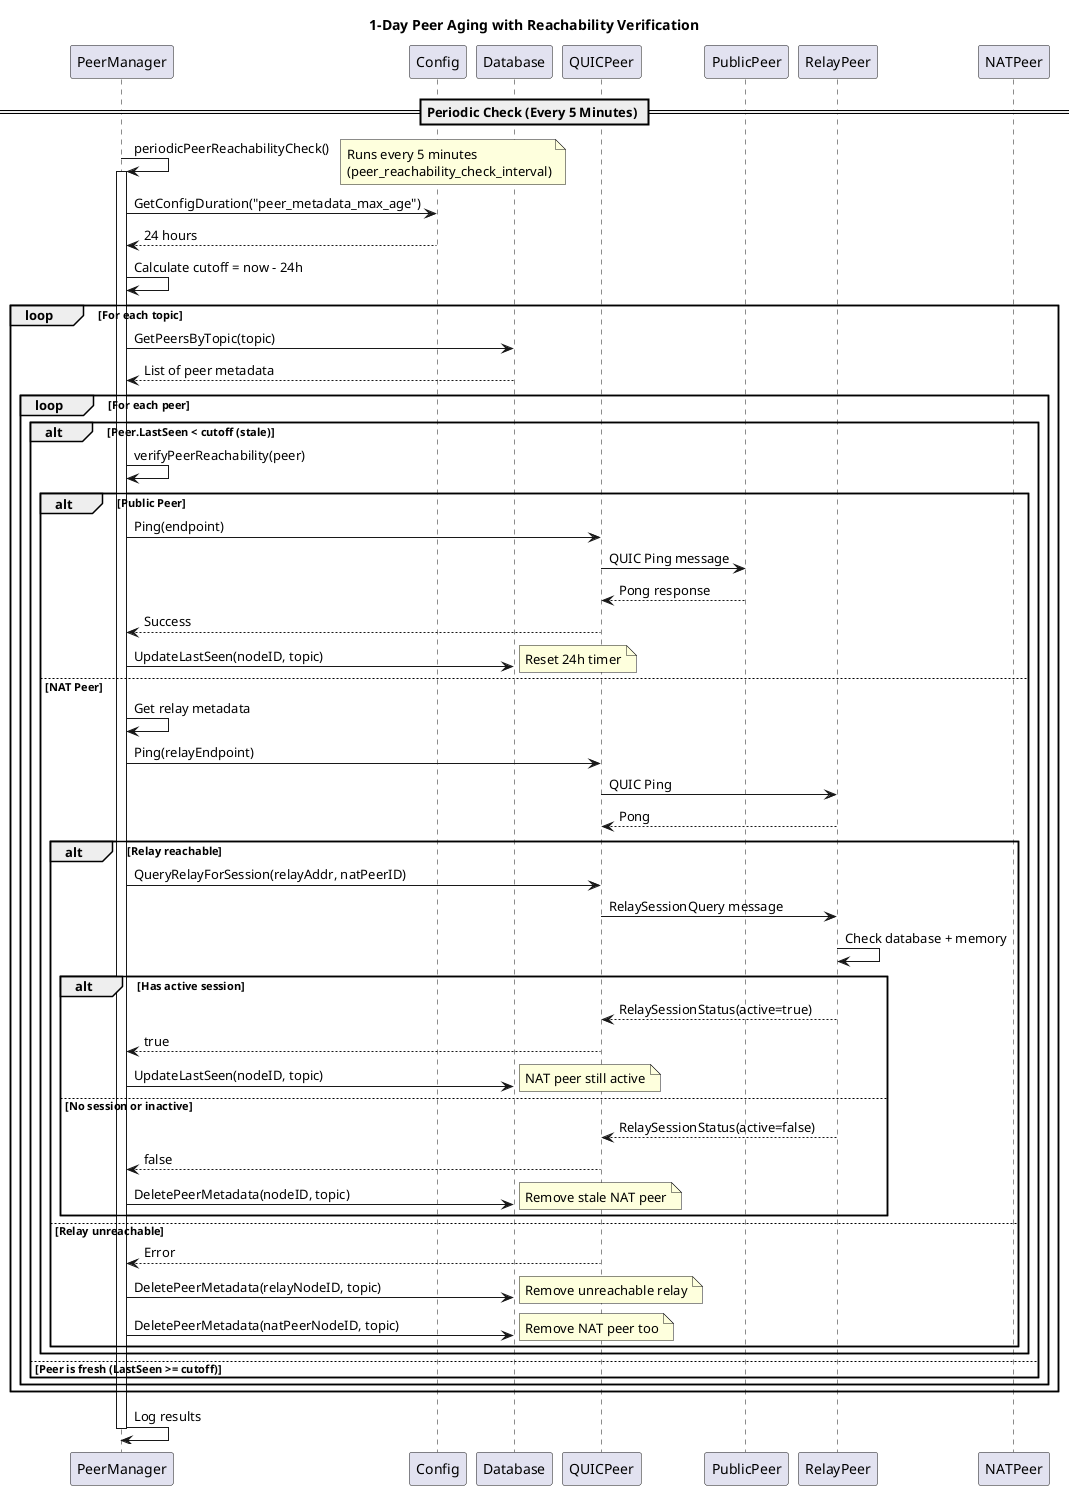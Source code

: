 @startuml 1-day-peer-aging-mechanism
title 1-Day Peer Aging with Reachability Verification

participant "PeerManager" as PM
participant "Config" as CFG
participant "Database" as DB
participant "QUICPeer" as QUIC
participant "PublicPeer" as PP
participant "RelayPeer" as RP
participant "NATPeer" as NP

== Periodic Check (Every 5 Minutes) ==
PM -> PM: periodicPeerReachabilityCheck()
activate PM
note right: Runs every 5 minutes\n(peer_reachability_check_interval)

PM -> CFG: GetConfigDuration("peer_metadata_max_age")
CFG --> PM: 24 hours

PM -> PM: Calculate cutoff = now - 24h

loop For each topic
    PM -> DB: GetPeersByTopic(topic)
    DB --> PM: List of peer metadata

    loop For each peer
        alt Peer.LastSeen < cutoff (stale)
            PM -> PM: verifyPeerReachability(peer)

            alt Public Peer
                PM -> QUIC: Ping(endpoint)
                QUIC -> PP: QUIC Ping message
                PP --> QUIC: Pong response
                QUIC --> PM: Success

                PM -> DB: UpdateLastSeen(nodeID, topic)
                note right: Reset 24h timer

            else NAT Peer
                PM -> PM: Get relay metadata
                PM -> QUIC: Ping(relayEndpoint)
                QUIC -> RP: QUIC Ping
                RP --> QUIC: Pong

                alt Relay reachable
                    PM -> QUIC: QueryRelayForSession(relayAddr, natPeerID)
                    QUIC -> RP: RelaySessionQuery message
                    RP -> RP: Check database + memory
                    alt Has active session
                        RP --> QUIC: RelaySessionStatus(active=true)
                        QUIC --> PM: true
                        PM -> DB: UpdateLastSeen(nodeID, topic)
                        note right: NAT peer still active
                    else No session or inactive
                        RP --> QUIC: RelaySessionStatus(active=false)
                        QUIC --> PM: false
                        PM -> DB: DeletePeerMetadata(nodeID, topic)
                        note right: Remove stale NAT peer
                    end
                else Relay unreachable
                    QUIC --> PM: Error
                    PM -> DB: DeletePeerMetadata(relayNodeID, topic)
                    note right: Remove unreachable relay
                    PM -> DB: DeletePeerMetadata(natPeerNodeID, topic)
                    note right: Remove NAT peer too
                end
            end

        else Peer is fresh (LastSeen >= cutoff)
            note right: Skip - no verification needed
        end
    end
end

PM -> PM: Log results
deactivate PM

@enduml

